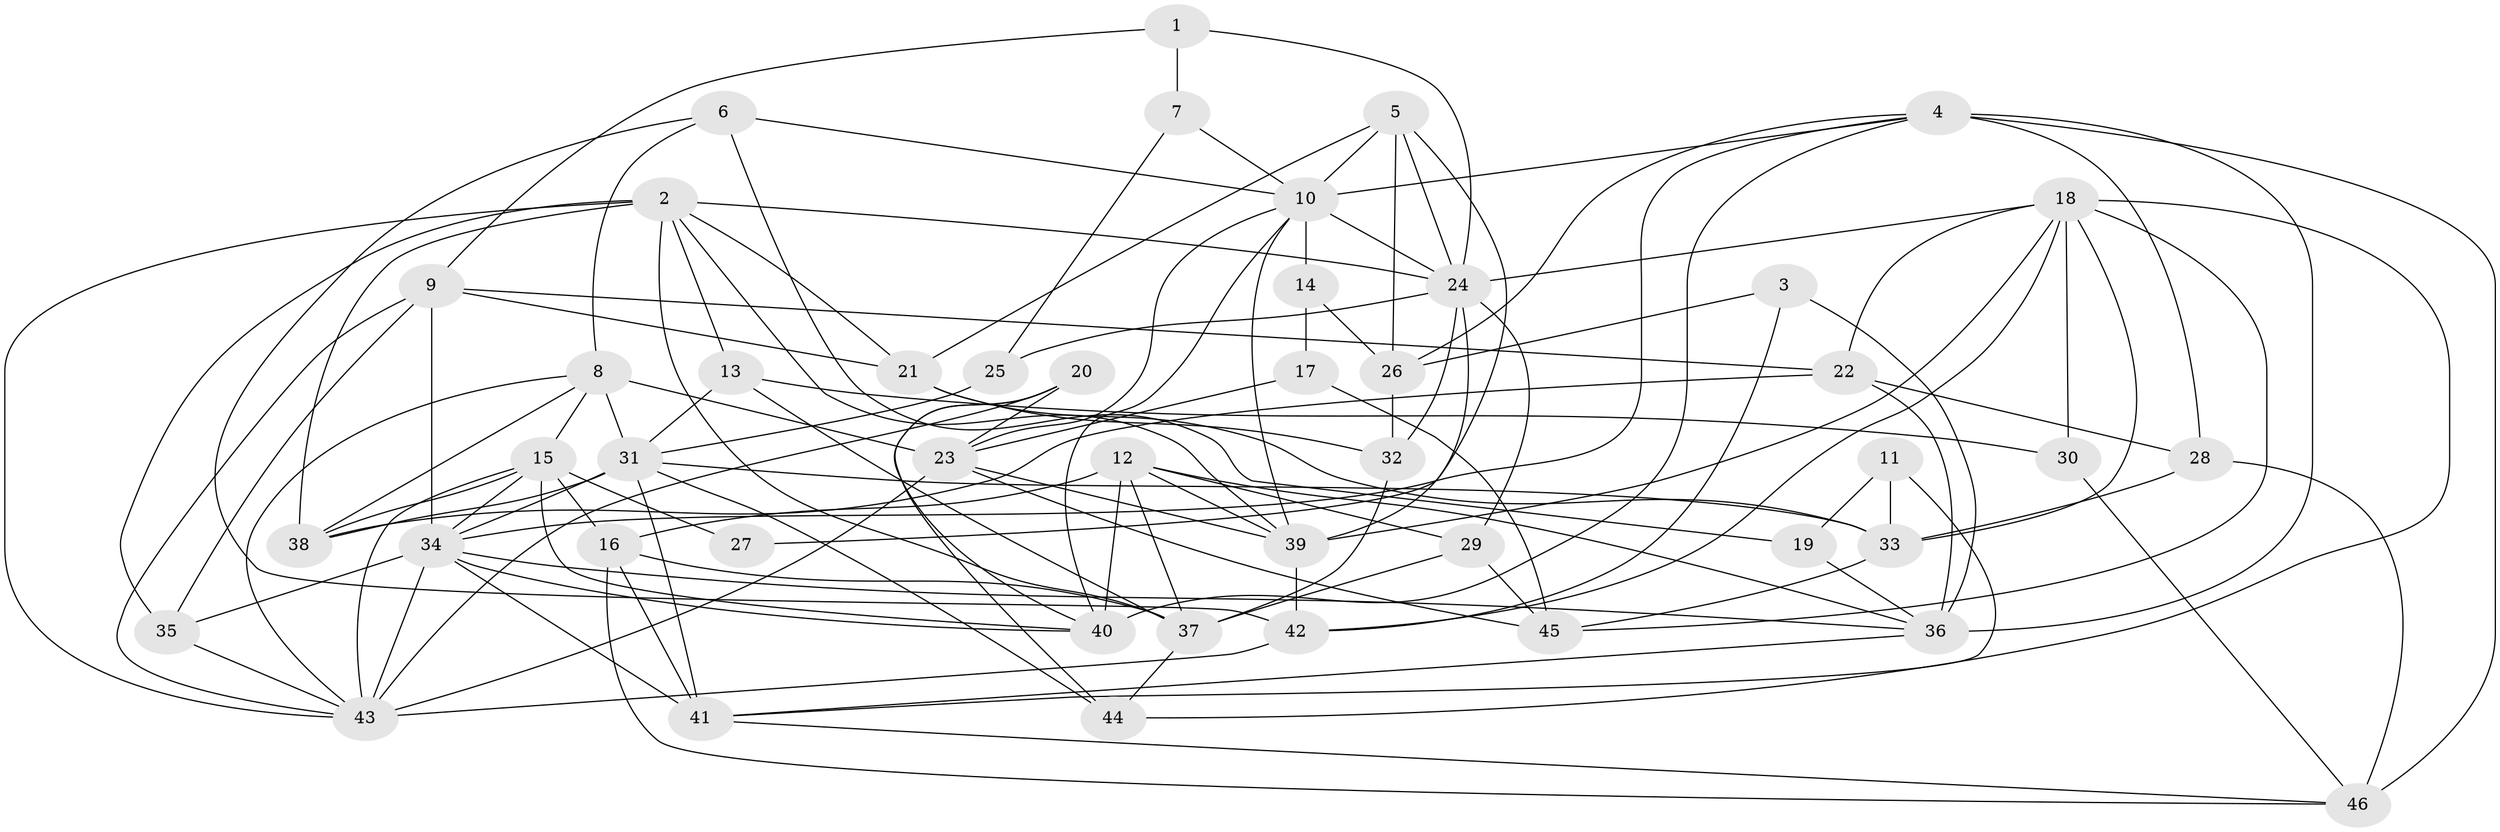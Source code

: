 // original degree distribution, {4: 0.18478260869565216, 3: 0.30434782608695654, 2: 0.15217391304347827, 5: 0.20652173913043478, 6: 0.07608695652173914, 7: 0.06521739130434782, 9: 0.010869565217391304}
// Generated by graph-tools (version 1.1) at 2025/01/03/09/25 03:01:59]
// undirected, 46 vertices, 122 edges
graph export_dot {
graph [start="1"]
  node [color=gray90,style=filled];
  1;
  2;
  3;
  4;
  5;
  6;
  7;
  8;
  9;
  10;
  11;
  12;
  13;
  14;
  15;
  16;
  17;
  18;
  19;
  20;
  21;
  22;
  23;
  24;
  25;
  26;
  27;
  28;
  29;
  30;
  31;
  32;
  33;
  34;
  35;
  36;
  37;
  38;
  39;
  40;
  41;
  42;
  43;
  44;
  45;
  46;
  1 -- 7 [weight=1.0];
  1 -- 9 [weight=1.0];
  1 -- 24 [weight=1.0];
  2 -- 13 [weight=1.0];
  2 -- 21 [weight=1.0];
  2 -- 24 [weight=1.0];
  2 -- 35 [weight=1.0];
  2 -- 37 [weight=2.0];
  2 -- 38 [weight=1.0];
  2 -- 39 [weight=1.0];
  2 -- 43 [weight=1.0];
  3 -- 26 [weight=1.0];
  3 -- 36 [weight=2.0];
  3 -- 42 [weight=1.0];
  4 -- 10 [weight=1.0];
  4 -- 26 [weight=1.0];
  4 -- 28 [weight=1.0];
  4 -- 34 [weight=1.0];
  4 -- 36 [weight=2.0];
  4 -- 40 [weight=1.0];
  4 -- 46 [weight=1.0];
  5 -- 10 [weight=1.0];
  5 -- 21 [weight=1.0];
  5 -- 24 [weight=2.0];
  5 -- 26 [weight=1.0];
  5 -- 27 [weight=1.0];
  6 -- 8 [weight=1.0];
  6 -- 10 [weight=1.0];
  6 -- 19 [weight=1.0];
  6 -- 42 [weight=1.0];
  7 -- 10 [weight=1.0];
  7 -- 25 [weight=1.0];
  8 -- 15 [weight=1.0];
  8 -- 23 [weight=2.0];
  8 -- 31 [weight=1.0];
  8 -- 38 [weight=1.0];
  8 -- 43 [weight=1.0];
  9 -- 21 [weight=1.0];
  9 -- 22 [weight=1.0];
  9 -- 34 [weight=2.0];
  9 -- 35 [weight=1.0];
  9 -- 43 [weight=1.0];
  10 -- 14 [weight=3.0];
  10 -- 23 [weight=1.0];
  10 -- 24 [weight=1.0];
  10 -- 39 [weight=1.0];
  10 -- 40 [weight=1.0];
  11 -- 19 [weight=1.0];
  11 -- 33 [weight=1.0];
  11 -- 41 [weight=1.0];
  12 -- 16 [weight=1.0];
  12 -- 29 [weight=1.0];
  12 -- 36 [weight=1.0];
  12 -- 37 [weight=1.0];
  12 -- 39 [weight=1.0];
  12 -- 40 [weight=1.0];
  13 -- 30 [weight=1.0];
  13 -- 31 [weight=1.0];
  13 -- 37 [weight=2.0];
  14 -- 17 [weight=1.0];
  14 -- 26 [weight=2.0];
  15 -- 16 [weight=1.0];
  15 -- 27 [weight=1.0];
  15 -- 34 [weight=1.0];
  15 -- 38 [weight=1.0];
  15 -- 40 [weight=1.0];
  15 -- 43 [weight=1.0];
  16 -- 37 [weight=1.0];
  16 -- 41 [weight=1.0];
  16 -- 46 [weight=1.0];
  17 -- 23 [weight=1.0];
  17 -- 45 [weight=1.0];
  18 -- 22 [weight=1.0];
  18 -- 24 [weight=1.0];
  18 -- 30 [weight=1.0];
  18 -- 33 [weight=1.0];
  18 -- 39 [weight=1.0];
  18 -- 42 [weight=1.0];
  18 -- 44 [weight=1.0];
  18 -- 45 [weight=1.0];
  19 -- 36 [weight=1.0];
  20 -- 23 [weight=2.0];
  20 -- 40 [weight=1.0];
  20 -- 43 [weight=1.0];
  20 -- 44 [weight=1.0];
  21 -- 32 [weight=1.0];
  21 -- 33 [weight=1.0];
  22 -- 28 [weight=1.0];
  22 -- 36 [weight=1.0];
  22 -- 38 [weight=1.0];
  23 -- 39 [weight=1.0];
  23 -- 43 [weight=1.0];
  23 -- 45 [weight=1.0];
  24 -- 25 [weight=1.0];
  24 -- 29 [weight=1.0];
  24 -- 32 [weight=2.0];
  24 -- 39 [weight=1.0];
  25 -- 31 [weight=1.0];
  26 -- 32 [weight=1.0];
  28 -- 33 [weight=1.0];
  28 -- 46 [weight=1.0];
  29 -- 37 [weight=1.0];
  29 -- 45 [weight=1.0];
  30 -- 46 [weight=1.0];
  31 -- 33 [weight=1.0];
  31 -- 34 [weight=1.0];
  31 -- 38 [weight=1.0];
  31 -- 41 [weight=1.0];
  31 -- 44 [weight=1.0];
  32 -- 37 [weight=2.0];
  33 -- 45 [weight=1.0];
  34 -- 35 [weight=1.0];
  34 -- 36 [weight=1.0];
  34 -- 40 [weight=1.0];
  34 -- 41 [weight=2.0];
  34 -- 43 [weight=1.0];
  35 -- 43 [weight=1.0];
  36 -- 41 [weight=1.0];
  37 -- 44 [weight=1.0];
  39 -- 42 [weight=1.0];
  41 -- 46 [weight=1.0];
  42 -- 43 [weight=1.0];
}
